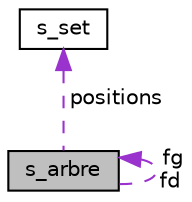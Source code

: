 digraph "s_arbre"
{
  edge [fontname="Helvetica",fontsize="10",labelfontname="Helvetica",labelfontsize="10"];
  node [fontname="Helvetica",fontsize="10",shape=record];
  Node1 [label="s_arbre",height=0.2,width=0.4,color="black", fillcolor="grey75", style="filled", fontcolor="black"];
  Node1 -> Node1 [dir="back",color="darkorchid3",fontsize="10",style="dashed",label=" fg\nfd" ,fontname="Helvetica"];
  Node2 -> Node1 [dir="back",color="darkorchid3",fontsize="10",style="dashed",label=" positions" ,fontname="Helvetica"];
  Node2 [label="s_set",height=0.2,width=0.4,color="black", fillcolor="white", style="filled",URL="$structs__set.html"];
}
